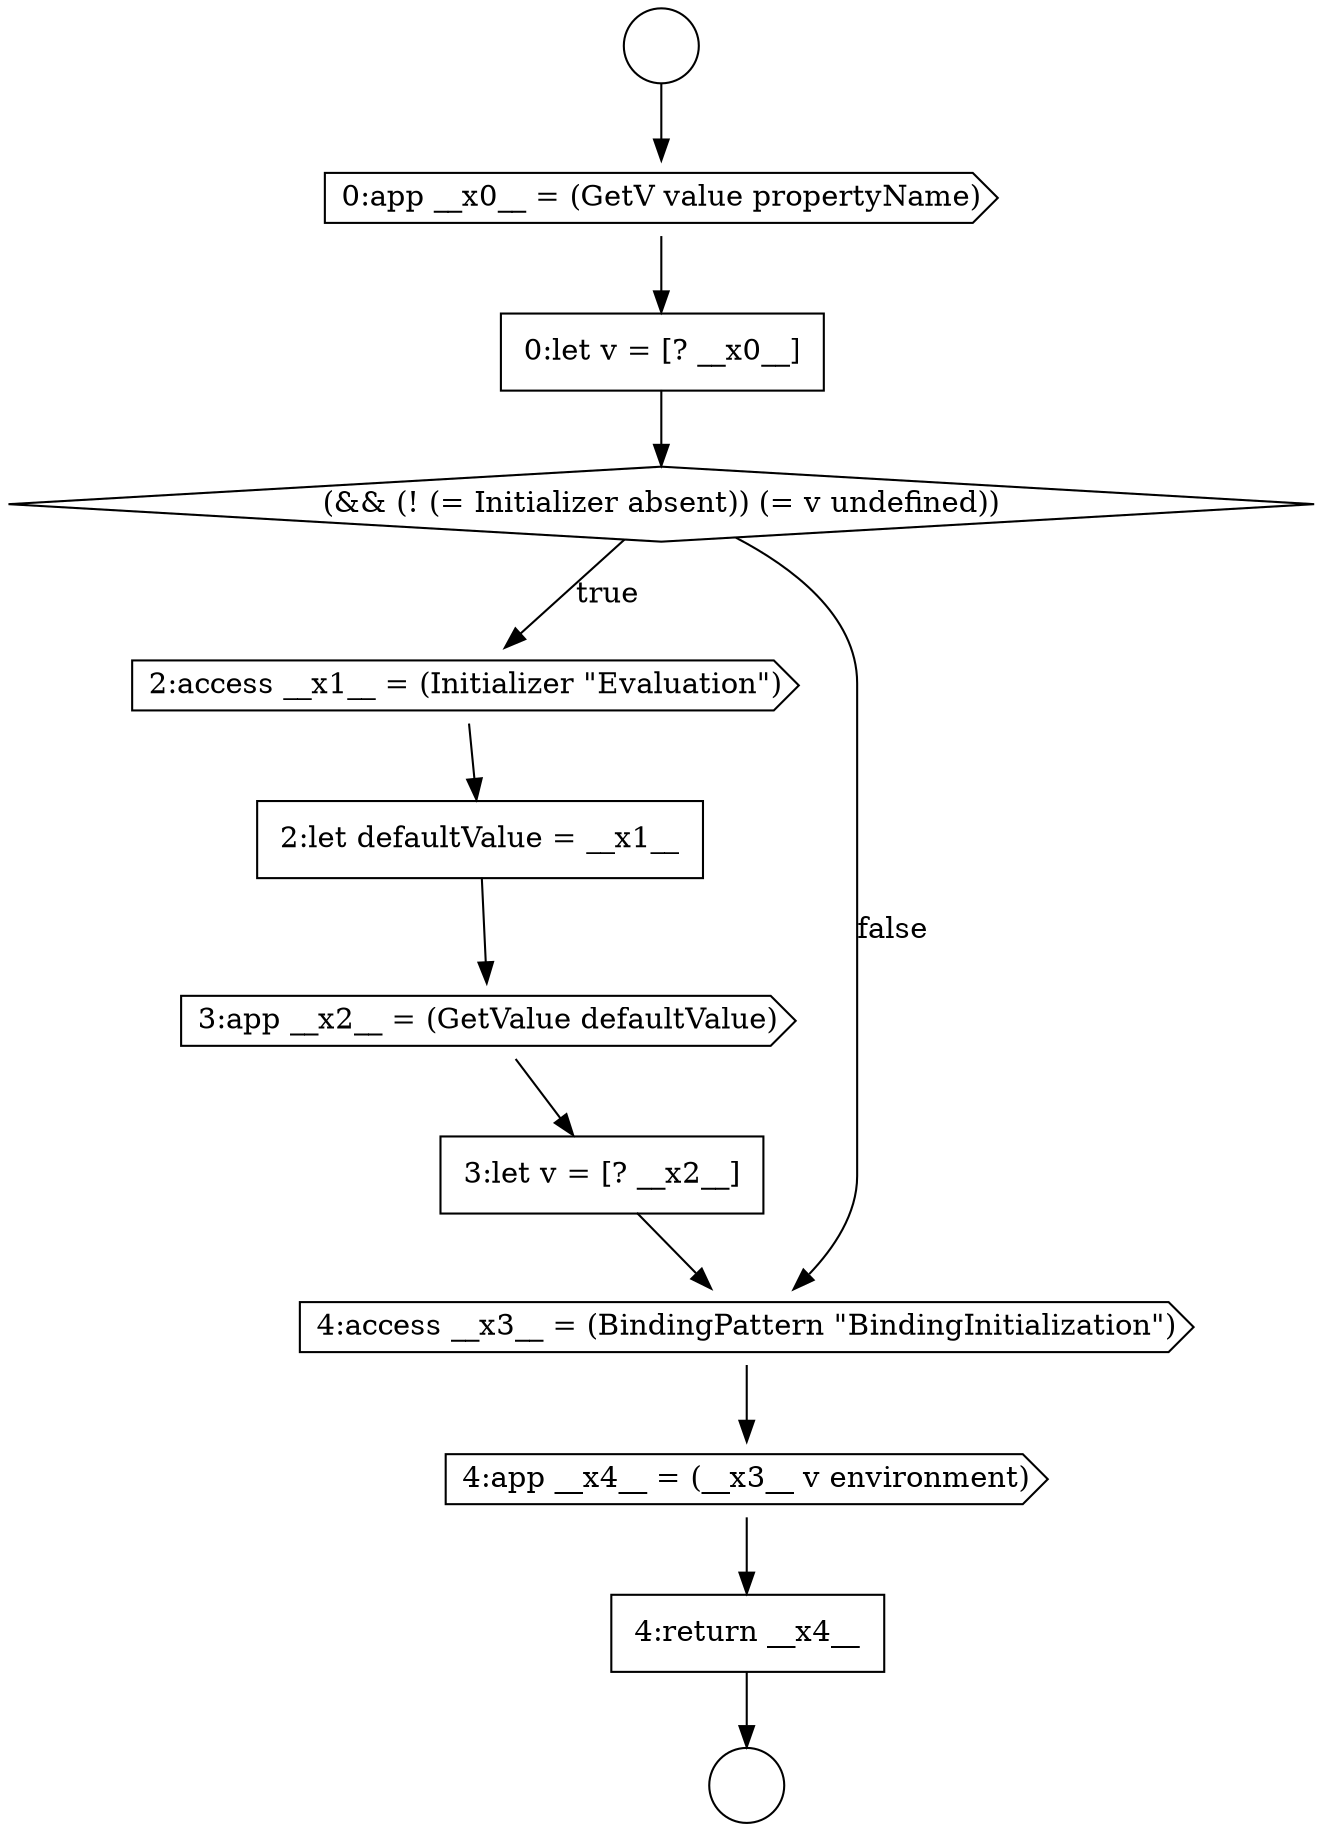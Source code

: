 digraph {
  node6149 [shape=diamond, label=<<font color="black">(&amp;&amp; (! (= Initializer absent)) (= v undefined))</font>> color="black" fillcolor="white" style=filled]
  node6156 [shape=none, margin=0, label=<<font color="black">
    <table border="0" cellborder="1" cellspacing="0" cellpadding="10">
      <tr><td align="left">4:return __x4__</td></tr>
    </table>
  </font>> color="black" fillcolor="white" style=filled]
  node6152 [shape=cds, label=<<font color="black">3:app __x2__ = (GetValue defaultValue)</font>> color="black" fillcolor="white" style=filled]
  node6151 [shape=none, margin=0, label=<<font color="black">
    <table border="0" cellborder="1" cellspacing="0" cellpadding="10">
      <tr><td align="left">2:let defaultValue = __x1__</td></tr>
    </table>
  </font>> color="black" fillcolor="white" style=filled]
  node6146 [shape=circle label=" " color="black" fillcolor="white" style=filled]
  node6150 [shape=cds, label=<<font color="black">2:access __x1__ = (Initializer &quot;Evaluation&quot;)</font>> color="black" fillcolor="white" style=filled]
  node6155 [shape=cds, label=<<font color="black">4:app __x4__ = (__x3__ v environment)</font>> color="black" fillcolor="white" style=filled]
  node6145 [shape=circle label=" " color="black" fillcolor="white" style=filled]
  node6153 [shape=none, margin=0, label=<<font color="black">
    <table border="0" cellborder="1" cellspacing="0" cellpadding="10">
      <tr><td align="left">3:let v = [? __x2__]</td></tr>
    </table>
  </font>> color="black" fillcolor="white" style=filled]
  node6148 [shape=none, margin=0, label=<<font color="black">
    <table border="0" cellborder="1" cellspacing="0" cellpadding="10">
      <tr><td align="left">0:let v = [? __x0__]</td></tr>
    </table>
  </font>> color="black" fillcolor="white" style=filled]
  node6147 [shape=cds, label=<<font color="black">0:app __x0__ = (GetV value propertyName)</font>> color="black" fillcolor="white" style=filled]
  node6154 [shape=cds, label=<<font color="black">4:access __x3__ = (BindingPattern &quot;BindingInitialization&quot;)</font>> color="black" fillcolor="white" style=filled]
  node6148 -> node6149 [ color="black"]
  node6150 -> node6151 [ color="black"]
  node6155 -> node6156 [ color="black"]
  node6154 -> node6155 [ color="black"]
  node6152 -> node6153 [ color="black"]
  node6153 -> node6154 [ color="black"]
  node6149 -> node6150 [label=<<font color="black">true</font>> color="black"]
  node6149 -> node6154 [label=<<font color="black">false</font>> color="black"]
  node6151 -> node6152 [ color="black"]
  node6145 -> node6147 [ color="black"]
  node6147 -> node6148 [ color="black"]
  node6156 -> node6146 [ color="black"]
}

